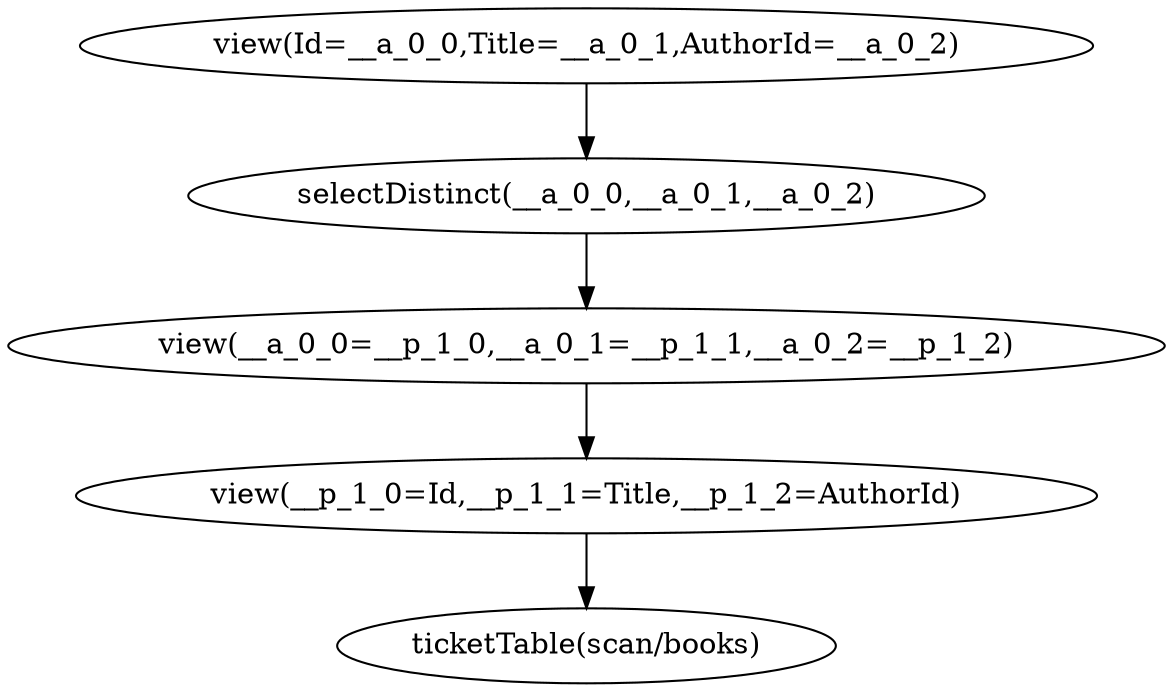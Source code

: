 digraph {
"op_0" ["label"="ticketTable(scan/books)"]
"op_1" ["label"="view(__p_1_0=Id,__p_1_1=Title,__p_1_2=AuthorId)"]
"op_2" ["label"="view(__a_0_0=__p_1_0,__a_0_1=__p_1_1,__a_0_2=__p_1_2)"]
"op_3" ["label"="selectDistinct(__a_0_0,__a_0_1,__a_0_2)"]
"op_4" ["label"="view(Id=__a_0_0,Title=__a_0_1,AuthorId=__a_0_2)"]
"op_1" -> "op_0"
"op_2" -> "op_1"
"op_3" -> "op_2"
"op_4" -> "op_3"
}